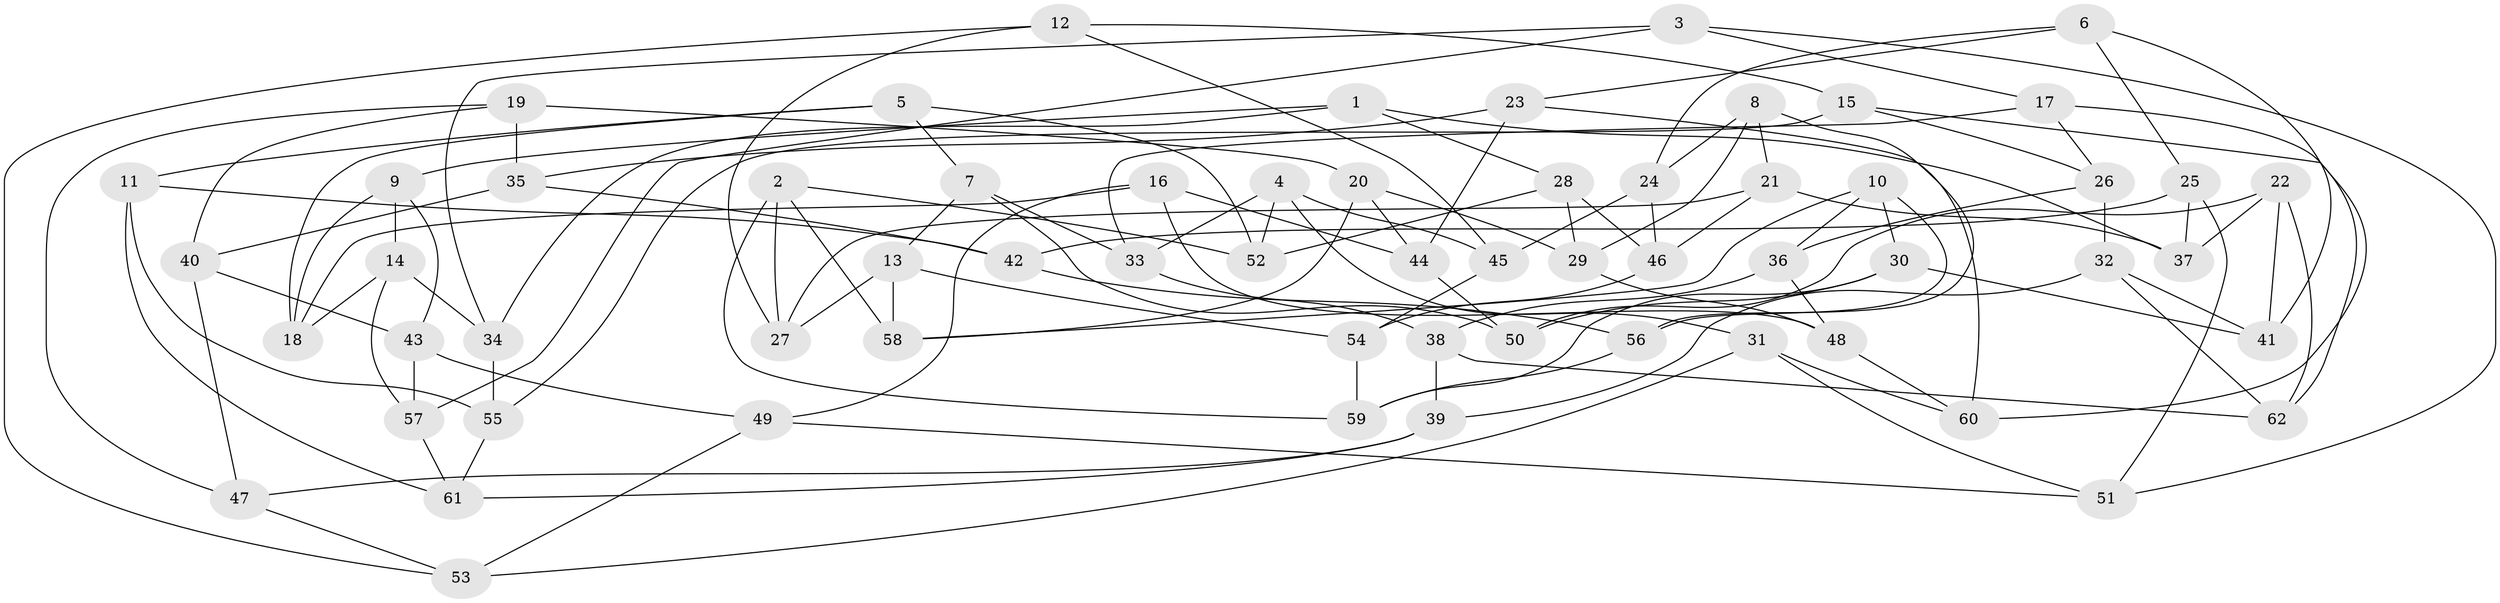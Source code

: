 // coarse degree distribution, {1: 0.02702702702702703, 4: 0.6486486486486487, 5: 0.08108108108108109, 7: 0.05405405405405406, 3: 0.08108108108108109, 6: 0.05405405405405406, 8: 0.02702702702702703, 9: 0.02702702702702703}
// Generated by graph-tools (version 1.1) at 2025/02/03/04/25 22:02:20]
// undirected, 62 vertices, 124 edges
graph export_dot {
graph [start="1"]
  node [color=gray90,style=filled];
  1;
  2;
  3;
  4;
  5;
  6;
  7;
  8;
  9;
  10;
  11;
  12;
  13;
  14;
  15;
  16;
  17;
  18;
  19;
  20;
  21;
  22;
  23;
  24;
  25;
  26;
  27;
  28;
  29;
  30;
  31;
  32;
  33;
  34;
  35;
  36;
  37;
  38;
  39;
  40;
  41;
  42;
  43;
  44;
  45;
  46;
  47;
  48;
  49;
  50;
  51;
  52;
  53;
  54;
  55;
  56;
  57;
  58;
  59;
  60;
  61;
  62;
  1 -- 34;
  1 -- 9;
  1 -- 37;
  1 -- 28;
  2 -- 58;
  2 -- 27;
  2 -- 59;
  2 -- 52;
  3 -- 57;
  3 -- 17;
  3 -- 34;
  3 -- 51;
  4 -- 33;
  4 -- 52;
  4 -- 45;
  4 -- 31;
  5 -- 18;
  5 -- 52;
  5 -- 7;
  5 -- 11;
  6 -- 25;
  6 -- 24;
  6 -- 23;
  6 -- 41;
  7 -- 33;
  7 -- 50;
  7 -- 13;
  8 -- 56;
  8 -- 29;
  8 -- 24;
  8 -- 21;
  9 -- 14;
  9 -- 18;
  9 -- 43;
  10 -- 58;
  10 -- 36;
  10 -- 30;
  10 -- 56;
  11 -- 42;
  11 -- 55;
  11 -- 61;
  12 -- 53;
  12 -- 27;
  12 -- 45;
  12 -- 15;
  13 -- 27;
  13 -- 58;
  13 -- 54;
  14 -- 34;
  14 -- 57;
  14 -- 18;
  15 -- 62;
  15 -- 26;
  15 -- 55;
  16 -- 18;
  16 -- 49;
  16 -- 48;
  16 -- 44;
  17 -- 33;
  17 -- 26;
  17 -- 60;
  19 -- 20;
  19 -- 47;
  19 -- 35;
  19 -- 40;
  20 -- 44;
  20 -- 58;
  20 -- 29;
  21 -- 27;
  21 -- 37;
  21 -- 46;
  22 -- 41;
  22 -- 50;
  22 -- 37;
  22 -- 62;
  23 -- 44;
  23 -- 60;
  23 -- 35;
  24 -- 46;
  24 -- 45;
  25 -- 51;
  25 -- 37;
  25 -- 42;
  26 -- 32;
  26 -- 36;
  28 -- 52;
  28 -- 29;
  28 -- 46;
  29 -- 48;
  30 -- 59;
  30 -- 50;
  30 -- 41;
  31 -- 60;
  31 -- 51;
  31 -- 53;
  32 -- 39;
  32 -- 62;
  32 -- 41;
  33 -- 38;
  34 -- 55;
  35 -- 42;
  35 -- 40;
  36 -- 48;
  36 -- 38;
  38 -- 62;
  38 -- 39;
  39 -- 47;
  39 -- 61;
  40 -- 43;
  40 -- 47;
  42 -- 56;
  43 -- 57;
  43 -- 49;
  44 -- 50;
  45 -- 54;
  46 -- 54;
  47 -- 53;
  48 -- 60;
  49 -- 51;
  49 -- 53;
  54 -- 59;
  55 -- 61;
  56 -- 59;
  57 -- 61;
}
